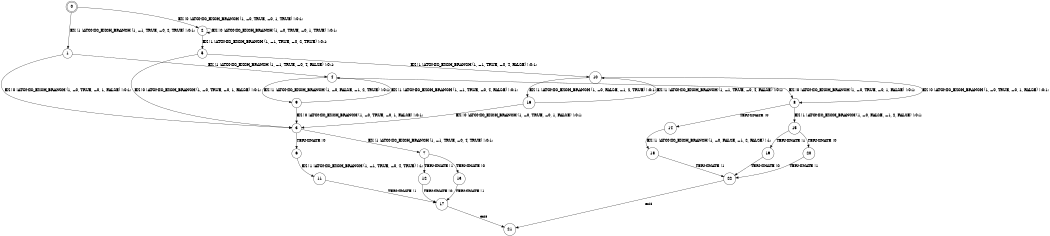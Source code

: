 digraph BCG {
size = "7, 10.5";
center = TRUE;
node [shape = circle];
0 [peripheries = 2];
0 -> 1 [label = "EX !1 !ATOMIC_EXCH_BRANCH (1, +1, TRUE, +0, 2, TRUE) !:0:1:"];
0 -> 2 [label = "EX !0 !ATOMIC_EXCH_BRANCH (1, +0, TRUE, +0, 1, TRUE) !:0:1:"];
1 -> 3 [label = "EX !0 !ATOMIC_EXCH_BRANCH (1, +0, TRUE, +0, 1, FALSE) !:0:1:"];
1 -> 4 [label = "EX !1 !ATOMIC_EXCH_BRANCH (1, +1, TRUE, +0, 4, FALSE) !:0:1:"];
2 -> 5 [label = "EX !1 !ATOMIC_EXCH_BRANCH (1, +1, TRUE, +0, 2, TRUE) !:0:1:"];
2 -> 2 [label = "EX !0 !ATOMIC_EXCH_BRANCH (1, +0, TRUE, +0, 1, TRUE) !:0:1:"];
3 -> 6 [label = "TERMINATE !0"];
3 -> 7 [label = "EX !1 !ATOMIC_EXCH_BRANCH (1, +1, TRUE, +0, 4, TRUE) !:0:1:"];
4 -> 8 [label = "EX !0 !ATOMIC_EXCH_BRANCH (1, +0, TRUE, +0, 1, FALSE) !:0:1:"];
4 -> 9 [label = "EX !1 !ATOMIC_EXCH_BRANCH (1, +0, FALSE, +1, 2, TRUE) !:0:1:"];
5 -> 10 [label = "EX !1 !ATOMIC_EXCH_BRANCH (1, +1, TRUE, +0, 4, FALSE) !:0:1:"];
5 -> 3 [label = "EX !0 !ATOMIC_EXCH_BRANCH (1, +0, TRUE, +0, 1, FALSE) !:0:1:"];
6 -> 11 [label = "EX !1 !ATOMIC_EXCH_BRANCH (1, +1, TRUE, +0, 4, TRUE) !:1:"];
7 -> 12 [label = "TERMINATE !1"];
7 -> 13 [label = "TERMINATE !0"];
8 -> 14 [label = "TERMINATE !0"];
8 -> 15 [label = "EX !1 !ATOMIC_EXCH_BRANCH (1, +0, FALSE, +1, 2, FALSE) !:0:1:"];
9 -> 3 [label = "EX !0 !ATOMIC_EXCH_BRANCH (1, +0, TRUE, +0, 1, FALSE) !:0:1:"];
9 -> 4 [label = "EX !1 !ATOMIC_EXCH_BRANCH (1, +1, TRUE, +0, 4, FALSE) !:0:1:"];
10 -> 16 [label = "EX !1 !ATOMIC_EXCH_BRANCH (1, +0, FALSE, +1, 2, TRUE) !:0:1:"];
10 -> 8 [label = "EX !0 !ATOMIC_EXCH_BRANCH (1, +0, TRUE, +0, 1, FALSE) !:0:1:"];
11 -> 17 [label = "TERMINATE !1"];
12 -> 17 [label = "TERMINATE !0"];
13 -> 17 [label = "TERMINATE !1"];
14 -> 18 [label = "EX !1 !ATOMIC_EXCH_BRANCH (1, +0, FALSE, +1, 2, FALSE) !:1:"];
15 -> 19 [label = "TERMINATE !1"];
15 -> 20 [label = "TERMINATE !0"];
16 -> 10 [label = "EX !1 !ATOMIC_EXCH_BRANCH (1, +1, TRUE, +0, 4, FALSE) !:0:1:"];
16 -> 3 [label = "EX !0 !ATOMIC_EXCH_BRANCH (1, +0, TRUE, +0, 1, FALSE) !:0:1:"];
17 -> 21 [label = "exit"];
18 -> 22 [label = "TERMINATE !1"];
19 -> 22 [label = "TERMINATE !0"];
20 -> 22 [label = "TERMINATE !1"];
22 -> 21 [label = "exit"];
}
